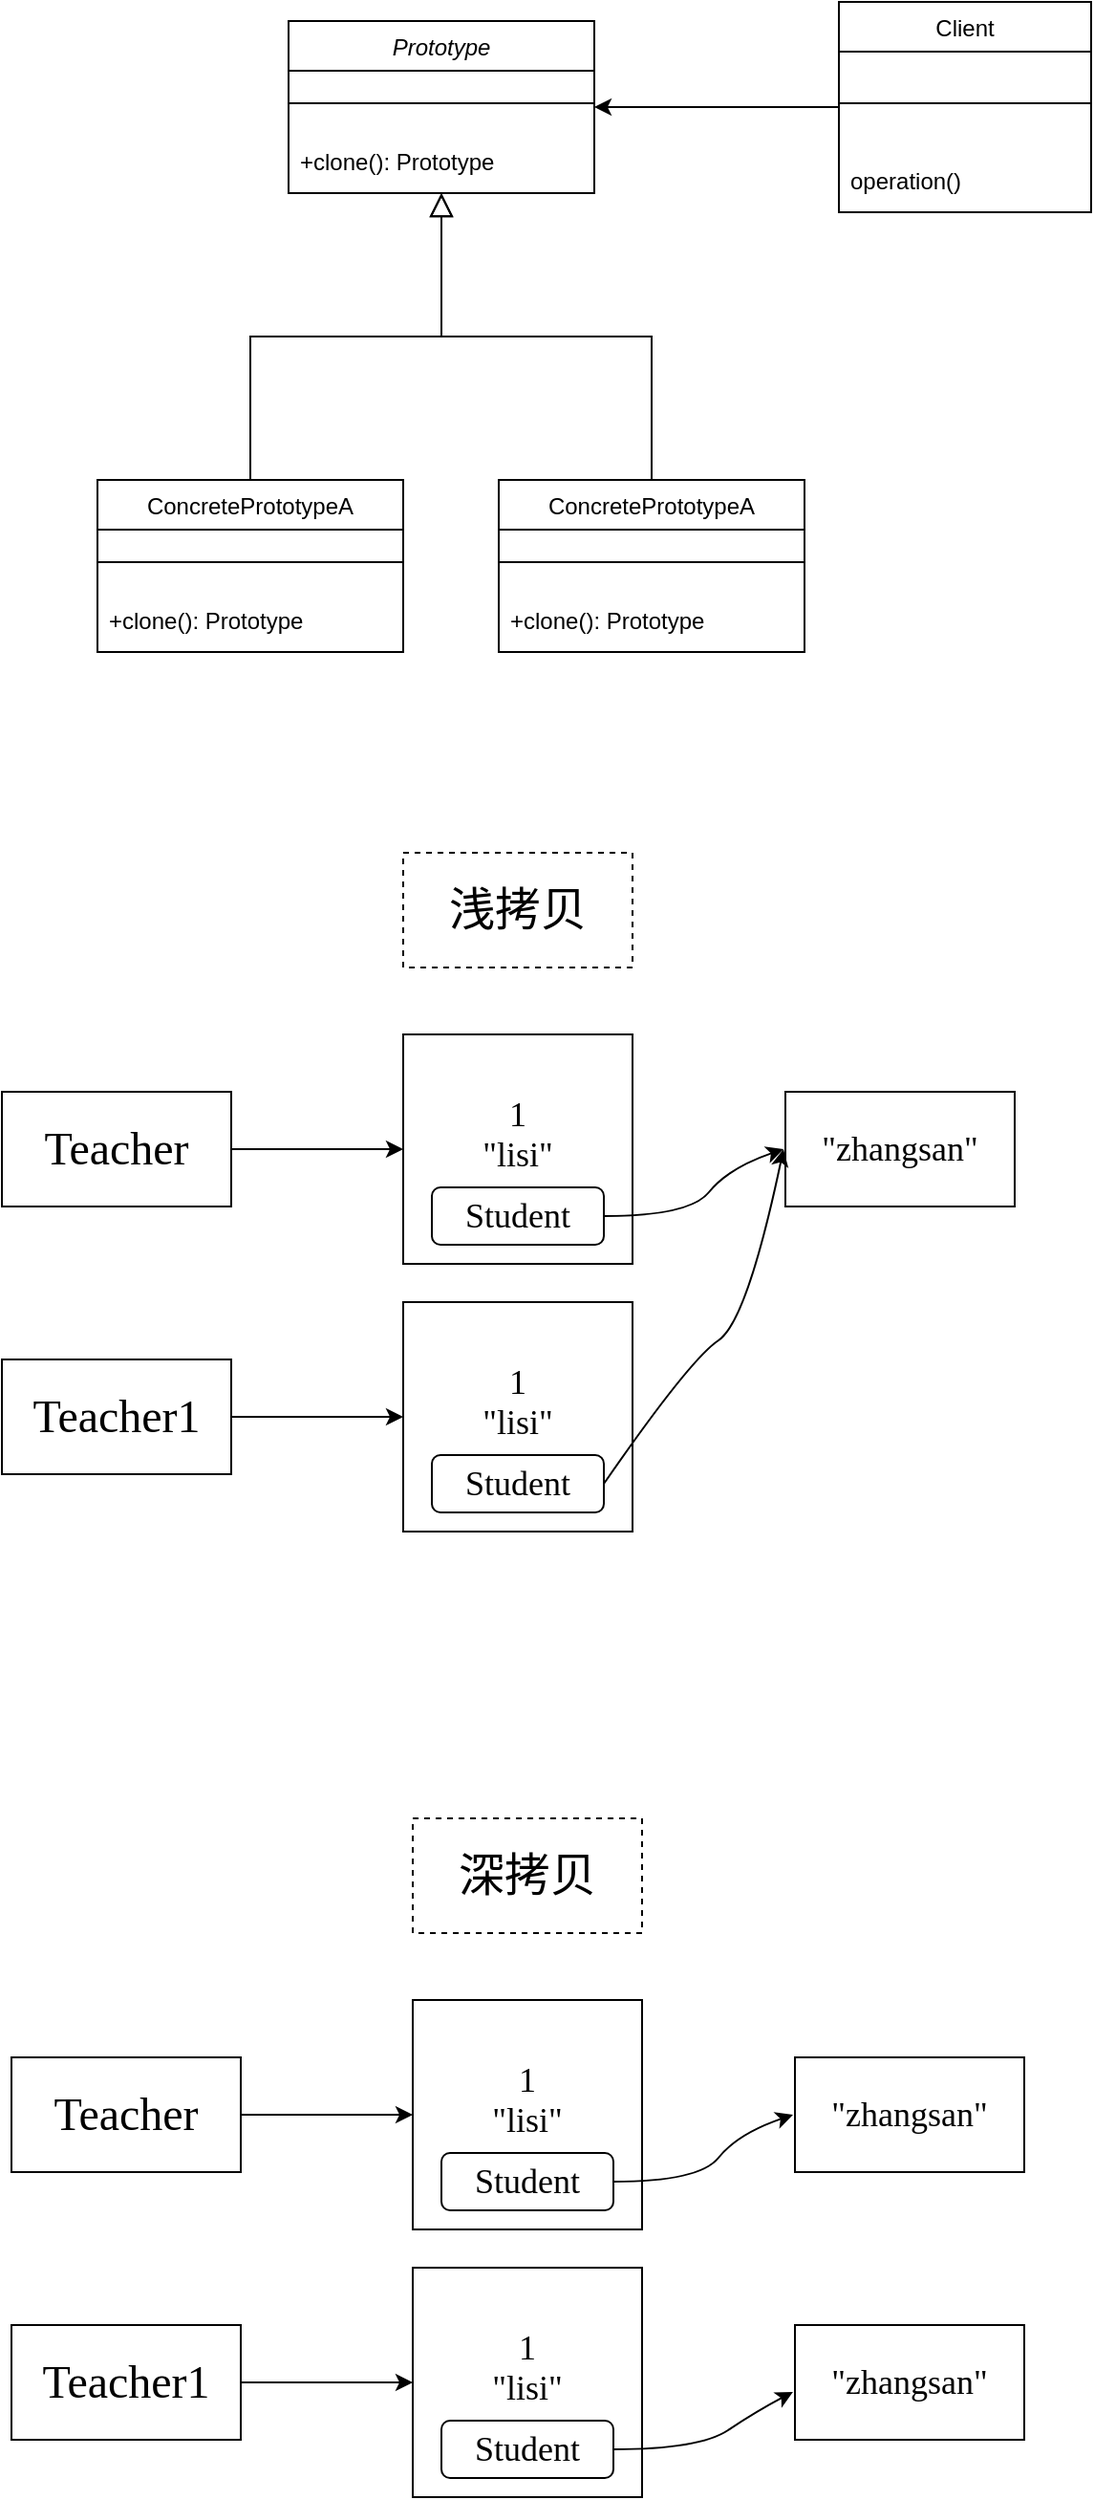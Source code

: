 <mxfile version="14.9.6" type="device"><diagram id="C5RBs43oDa-KdzZeNtuy" name="Page-1"><mxGraphModel dx="1106" dy="767" grid="1" gridSize="10" guides="1" tooltips="1" connect="1" arrows="1" fold="1" page="1" pageScale="1" pageWidth="827" pageHeight="1169" math="0" shadow="0"><root><mxCell id="WIyWlLk6GJQsqaUBKTNV-0"/><mxCell id="WIyWlLk6GJQsqaUBKTNV-1" parent="WIyWlLk6GJQsqaUBKTNV-0"/><mxCell id="zkfFHV4jXpPFQw0GAbJ--0" value="Prototype" style="swimlane;fontStyle=2;align=center;verticalAlign=top;childLayout=stackLayout;horizontal=1;startSize=26;horizontalStack=0;resizeParent=1;resizeLast=0;collapsible=1;marginBottom=0;rounded=0;shadow=0;strokeWidth=1;" parent="WIyWlLk6GJQsqaUBKTNV-1" vertex="1"><mxGeometry x="220" y="120" width="160" height="90" as="geometry"><mxRectangle x="230" y="140" width="160" height="26" as="alternateBounds"/></mxGeometry></mxCell><mxCell id="zkfFHV4jXpPFQw0GAbJ--4" value="" style="line;html=1;strokeWidth=1;align=left;verticalAlign=middle;spacingTop=-1;spacingLeft=3;spacingRight=3;rotatable=0;labelPosition=right;points=[];portConstraint=eastwest;" parent="zkfFHV4jXpPFQw0GAbJ--0" vertex="1"><mxGeometry y="26" width="160" height="34" as="geometry"/></mxCell><mxCell id="zkfFHV4jXpPFQw0GAbJ--5" value="+clone(): Prototype" style="text;align=left;verticalAlign=top;spacingLeft=4;spacingRight=4;overflow=hidden;rotatable=0;points=[[0,0.5],[1,0.5]];portConstraint=eastwest;" parent="zkfFHV4jXpPFQw0GAbJ--0" vertex="1"><mxGeometry y="60" width="160" height="26" as="geometry"/></mxCell><mxCell id="zkfFHV4jXpPFQw0GAbJ--6" value="ConcretePrototypeA" style="swimlane;fontStyle=0;align=center;verticalAlign=top;childLayout=stackLayout;horizontal=1;startSize=26;horizontalStack=0;resizeParent=1;resizeLast=0;collapsible=1;marginBottom=0;rounded=0;shadow=0;strokeWidth=1;" parent="WIyWlLk6GJQsqaUBKTNV-1" vertex="1"><mxGeometry x="120" y="360" width="160" height="90" as="geometry"><mxRectangle x="130" y="380" width="160" height="26" as="alternateBounds"/></mxGeometry></mxCell><mxCell id="zkfFHV4jXpPFQw0GAbJ--9" value="" style="line;html=1;strokeWidth=1;align=left;verticalAlign=middle;spacingTop=-1;spacingLeft=3;spacingRight=3;rotatable=0;labelPosition=right;points=[];portConstraint=eastwest;" parent="zkfFHV4jXpPFQw0GAbJ--6" vertex="1"><mxGeometry y="26" width="160" height="34" as="geometry"/></mxCell><mxCell id="ImddAHgeAPMZcZCrWuyh-0" value="+clone(): Prototype" style="text;align=left;verticalAlign=top;spacingLeft=4;spacingRight=4;overflow=hidden;rotatable=0;points=[[0,0.5],[1,0.5]];portConstraint=eastwest;" vertex="1" parent="zkfFHV4jXpPFQw0GAbJ--6"><mxGeometry y="60" width="160" height="26" as="geometry"/></mxCell><mxCell id="zkfFHV4jXpPFQw0GAbJ--12" value="" style="endArrow=block;endSize=10;endFill=0;shadow=0;strokeWidth=1;rounded=0;edgeStyle=elbowEdgeStyle;elbow=vertical;" parent="WIyWlLk6GJQsqaUBKTNV-1" source="zkfFHV4jXpPFQw0GAbJ--6" target="zkfFHV4jXpPFQw0GAbJ--0" edge="1"><mxGeometry width="160" relative="1" as="geometry"><mxPoint x="200" y="203" as="sourcePoint"/><mxPoint x="200" y="203" as="targetPoint"/></mxGeometry></mxCell><mxCell id="zkfFHV4jXpPFQw0GAbJ--16" value="" style="endArrow=block;endSize=10;endFill=0;shadow=0;strokeWidth=1;rounded=0;edgeStyle=elbowEdgeStyle;elbow=vertical;" parent="WIyWlLk6GJQsqaUBKTNV-1" target="zkfFHV4jXpPFQw0GAbJ--0" edge="1"><mxGeometry width="160" relative="1" as="geometry"><mxPoint x="410" y="360" as="sourcePoint"/><mxPoint x="310" y="271" as="targetPoint"/></mxGeometry></mxCell><mxCell id="ImddAHgeAPMZcZCrWuyh-4" style="edgeStyle=orthogonalEdgeStyle;rounded=0;orthogonalLoop=1;jettySize=auto;html=1;entryX=1;entryY=0.5;entryDx=0;entryDy=0;" edge="1" parent="WIyWlLk6GJQsqaUBKTNV-1" source="zkfFHV4jXpPFQw0GAbJ--17" target="zkfFHV4jXpPFQw0GAbJ--0"><mxGeometry relative="1" as="geometry"/></mxCell><mxCell id="zkfFHV4jXpPFQw0GAbJ--17" value="Client" style="swimlane;fontStyle=0;align=center;verticalAlign=top;childLayout=stackLayout;horizontal=1;startSize=26;horizontalStack=0;resizeParent=1;resizeLast=0;collapsible=1;marginBottom=0;rounded=0;shadow=0;strokeWidth=1;" parent="WIyWlLk6GJQsqaUBKTNV-1" vertex="1"><mxGeometry x="508" y="110" width="132" height="110" as="geometry"><mxRectangle x="550" y="140" width="160" height="26" as="alternateBounds"/></mxGeometry></mxCell><mxCell id="zkfFHV4jXpPFQw0GAbJ--23" value="" style="line;html=1;strokeWidth=1;align=left;verticalAlign=middle;spacingTop=-1;spacingLeft=3;spacingRight=3;rotatable=0;labelPosition=right;points=[];portConstraint=eastwest;" parent="zkfFHV4jXpPFQw0GAbJ--17" vertex="1"><mxGeometry y="26" width="132" height="54" as="geometry"/></mxCell><mxCell id="zkfFHV4jXpPFQw0GAbJ--24" value="operation()" style="text;align=left;verticalAlign=top;spacingLeft=4;spacingRight=4;overflow=hidden;rotatable=0;points=[[0,0.5],[1,0.5]];portConstraint=eastwest;" parent="zkfFHV4jXpPFQw0GAbJ--17" vertex="1"><mxGeometry y="80" width="132" height="30" as="geometry"/></mxCell><mxCell id="ImddAHgeAPMZcZCrWuyh-1" value="ConcretePrototypeA" style="swimlane;fontStyle=0;align=center;verticalAlign=top;childLayout=stackLayout;horizontal=1;startSize=26;horizontalStack=0;resizeParent=1;resizeLast=0;collapsible=1;marginBottom=0;rounded=0;shadow=0;strokeWidth=1;" vertex="1" parent="WIyWlLk6GJQsqaUBKTNV-1"><mxGeometry x="330" y="360" width="160" height="90" as="geometry"><mxRectangle x="130" y="380" width="160" height="26" as="alternateBounds"/></mxGeometry></mxCell><mxCell id="ImddAHgeAPMZcZCrWuyh-2" value="" style="line;html=1;strokeWidth=1;align=left;verticalAlign=middle;spacingTop=-1;spacingLeft=3;spacingRight=3;rotatable=0;labelPosition=right;points=[];portConstraint=eastwest;" vertex="1" parent="ImddAHgeAPMZcZCrWuyh-1"><mxGeometry y="26" width="160" height="34" as="geometry"/></mxCell><mxCell id="ImddAHgeAPMZcZCrWuyh-3" value="+clone(): Prototype" style="text;align=left;verticalAlign=top;spacingLeft=4;spacingRight=4;overflow=hidden;rotatable=0;points=[[0,0.5],[1,0.5]];portConstraint=eastwest;" vertex="1" parent="ImddAHgeAPMZcZCrWuyh-1"><mxGeometry y="60" width="160" height="26" as="geometry"/></mxCell><mxCell id="ImddAHgeAPMZcZCrWuyh-10" style="edgeStyle=orthogonalEdgeStyle;rounded=0;orthogonalLoop=1;jettySize=auto;html=1;exitX=1;exitY=0.5;exitDx=0;exitDy=0;entryX=0;entryY=0.5;entryDx=0;entryDy=0;" edge="1" parent="WIyWlLk6GJQsqaUBKTNV-1" source="ImddAHgeAPMZcZCrWuyh-5" target="ImddAHgeAPMZcZCrWuyh-6"><mxGeometry relative="1" as="geometry"/></mxCell><mxCell id="ImddAHgeAPMZcZCrWuyh-5" value="&lt;font style=&quot;font-size: 24px&quot; face=&quot;Times New Roman&quot;&gt;Teacher&lt;/font&gt;" style="rounded=0;whiteSpace=wrap;html=1;" vertex="1" parent="WIyWlLk6GJQsqaUBKTNV-1"><mxGeometry x="70" y="680" width="120" height="60" as="geometry"/></mxCell><mxCell id="ImddAHgeAPMZcZCrWuyh-6" value="&lt;font face=&quot;Times New Roman&quot;&gt;&lt;font style=&quot;font-size: 18px&quot;&gt;1&lt;br&gt;&quot;lisi&quot;&lt;br&gt;&lt;/font&gt;&lt;br&gt;&lt;/font&gt;" style="rounded=0;whiteSpace=wrap;html=1;" vertex="1" parent="WIyWlLk6GJQsqaUBKTNV-1"><mxGeometry x="280" y="650" width="120" height="120" as="geometry"/></mxCell><mxCell id="ImddAHgeAPMZcZCrWuyh-7" value="&lt;font face=&quot;Times New Roman&quot; style=&quot;font-size: 18px&quot;&gt;&quot;&lt;font&gt;zhangsan&lt;/font&gt;&quot;&lt;/font&gt;" style="rounded=0;whiteSpace=wrap;html=1;" vertex="1" parent="WIyWlLk6GJQsqaUBKTNV-1"><mxGeometry x="480" y="680" width="120" height="60" as="geometry"/></mxCell><mxCell id="ImddAHgeAPMZcZCrWuyh-8" value="" style="curved=1;endArrow=classic;html=1;exitX=1;exitY=0.5;exitDx=0;exitDy=0;" edge="1" parent="WIyWlLk6GJQsqaUBKTNV-1" source="ImddAHgeAPMZcZCrWuyh-9"><mxGeometry width="50" height="50" relative="1" as="geometry"><mxPoint x="669" y="760" as="sourcePoint"/><mxPoint x="479" y="710" as="targetPoint"/><Array as="points"><mxPoint x="430" y="745"/><mxPoint x="450" y="720"/></Array></mxGeometry></mxCell><mxCell id="ImddAHgeAPMZcZCrWuyh-9" value="&lt;span style=&quot;font-family: &amp;#34;times new roman&amp;#34;&quot;&gt;&lt;font style=&quot;font-size: 18px&quot;&gt;Student&lt;/font&gt;&lt;/span&gt;" style="rounded=1;whiteSpace=wrap;html=1;" vertex="1" parent="WIyWlLk6GJQsqaUBKTNV-1"><mxGeometry x="295" y="730" width="90" height="30" as="geometry"/></mxCell><mxCell id="ImddAHgeAPMZcZCrWuyh-11" style="edgeStyle=orthogonalEdgeStyle;rounded=0;orthogonalLoop=1;jettySize=auto;html=1;exitX=1;exitY=0.5;exitDx=0;exitDy=0;entryX=0;entryY=0.5;entryDx=0;entryDy=0;" edge="1" parent="WIyWlLk6GJQsqaUBKTNV-1" source="ImddAHgeAPMZcZCrWuyh-12" target="ImddAHgeAPMZcZCrWuyh-13"><mxGeometry relative="1" as="geometry"/></mxCell><mxCell id="ImddAHgeAPMZcZCrWuyh-12" value="&lt;font style=&quot;font-size: 24px&quot; face=&quot;Times New Roman&quot;&gt;Teacher1&lt;/font&gt;" style="rounded=0;whiteSpace=wrap;html=1;" vertex="1" parent="WIyWlLk6GJQsqaUBKTNV-1"><mxGeometry x="70" y="820" width="120" height="60" as="geometry"/></mxCell><mxCell id="ImddAHgeAPMZcZCrWuyh-13" value="&lt;font face=&quot;Times New Roman&quot;&gt;&lt;font style=&quot;font-size: 18px&quot;&gt;1&lt;br&gt;&quot;lisi&quot;&lt;br&gt;&lt;/font&gt;&lt;br&gt;&lt;/font&gt;" style="rounded=0;whiteSpace=wrap;html=1;" vertex="1" parent="WIyWlLk6GJQsqaUBKTNV-1"><mxGeometry x="280" y="790" width="120" height="120" as="geometry"/></mxCell><mxCell id="ImddAHgeAPMZcZCrWuyh-15" value="" style="curved=1;endArrow=classic;html=1;exitX=1;exitY=0.5;exitDx=0;exitDy=0;" edge="1" parent="WIyWlLk6GJQsqaUBKTNV-1" source="ImddAHgeAPMZcZCrWuyh-16"><mxGeometry width="50" height="50" relative="1" as="geometry"><mxPoint x="669" y="930" as="sourcePoint"/><mxPoint x="479" y="710" as="targetPoint"/><Array as="points"><mxPoint x="430" y="820"/><mxPoint x="460" y="800"/></Array></mxGeometry></mxCell><mxCell id="ImddAHgeAPMZcZCrWuyh-16" value="&lt;span style=&quot;font-family: &amp;#34;times new roman&amp;#34;&quot;&gt;&lt;font style=&quot;font-size: 18px&quot;&gt;Student&lt;/font&gt;&lt;/span&gt;" style="rounded=1;whiteSpace=wrap;html=1;" vertex="1" parent="WIyWlLk6GJQsqaUBKTNV-1"><mxGeometry x="295" y="870" width="90" height="30" as="geometry"/></mxCell><mxCell id="ImddAHgeAPMZcZCrWuyh-17" value="&lt;font style=&quot;font-size: 24px&quot;&gt;浅拷贝&lt;/font&gt;" style="rounded=0;whiteSpace=wrap;html=1;dashed=1;" vertex="1" parent="WIyWlLk6GJQsqaUBKTNV-1"><mxGeometry x="280" y="555" width="120" height="60" as="geometry"/></mxCell><mxCell id="ImddAHgeAPMZcZCrWuyh-18" style="edgeStyle=orthogonalEdgeStyle;rounded=0;orthogonalLoop=1;jettySize=auto;html=1;exitX=1;exitY=0.5;exitDx=0;exitDy=0;entryX=0;entryY=0.5;entryDx=0;entryDy=0;" edge="1" parent="WIyWlLk6GJQsqaUBKTNV-1" source="ImddAHgeAPMZcZCrWuyh-19" target="ImddAHgeAPMZcZCrWuyh-20"><mxGeometry relative="1" as="geometry"/></mxCell><mxCell id="ImddAHgeAPMZcZCrWuyh-19" value="&lt;font style=&quot;font-size: 24px&quot; face=&quot;Times New Roman&quot;&gt;Teacher&lt;/font&gt;" style="rounded=0;whiteSpace=wrap;html=1;" vertex="1" parent="WIyWlLk6GJQsqaUBKTNV-1"><mxGeometry x="75" y="1185" width="120" height="60" as="geometry"/></mxCell><mxCell id="ImddAHgeAPMZcZCrWuyh-20" value="&lt;font face=&quot;Times New Roman&quot;&gt;&lt;font style=&quot;font-size: 18px&quot;&gt;1&lt;br&gt;&quot;lisi&quot;&lt;br&gt;&lt;/font&gt;&lt;br&gt;&lt;/font&gt;" style="rounded=0;whiteSpace=wrap;html=1;" vertex="1" parent="WIyWlLk6GJQsqaUBKTNV-1"><mxGeometry x="285" y="1155" width="120" height="120" as="geometry"/></mxCell><mxCell id="ImddAHgeAPMZcZCrWuyh-21" value="&lt;font face=&quot;Times New Roman&quot; style=&quot;font-size: 18px&quot;&gt;&quot;&lt;font&gt;zhangsan&lt;/font&gt;&quot;&lt;/font&gt;" style="rounded=0;whiteSpace=wrap;html=1;" vertex="1" parent="WIyWlLk6GJQsqaUBKTNV-1"><mxGeometry x="485" y="1185" width="120" height="60" as="geometry"/></mxCell><mxCell id="ImddAHgeAPMZcZCrWuyh-22" value="" style="curved=1;endArrow=classic;html=1;exitX=1;exitY=0.5;exitDx=0;exitDy=0;" edge="1" parent="WIyWlLk6GJQsqaUBKTNV-1" source="ImddAHgeAPMZcZCrWuyh-23"><mxGeometry width="50" height="50" relative="1" as="geometry"><mxPoint x="674" y="1265" as="sourcePoint"/><mxPoint x="484" y="1215" as="targetPoint"/><Array as="points"><mxPoint x="435" y="1250"/><mxPoint x="455" y="1225"/></Array></mxGeometry></mxCell><mxCell id="ImddAHgeAPMZcZCrWuyh-23" value="&lt;span style=&quot;font-family: &amp;#34;times new roman&amp;#34;&quot;&gt;&lt;font style=&quot;font-size: 18px&quot;&gt;Student&lt;/font&gt;&lt;/span&gt;" style="rounded=1;whiteSpace=wrap;html=1;" vertex="1" parent="WIyWlLk6GJQsqaUBKTNV-1"><mxGeometry x="300" y="1235" width="90" height="30" as="geometry"/></mxCell><mxCell id="ImddAHgeAPMZcZCrWuyh-24" style="edgeStyle=orthogonalEdgeStyle;rounded=0;orthogonalLoop=1;jettySize=auto;html=1;exitX=1;exitY=0.5;exitDx=0;exitDy=0;entryX=0;entryY=0.5;entryDx=0;entryDy=0;" edge="1" parent="WIyWlLk6GJQsqaUBKTNV-1" source="ImddAHgeAPMZcZCrWuyh-25" target="ImddAHgeAPMZcZCrWuyh-26"><mxGeometry relative="1" as="geometry"/></mxCell><mxCell id="ImddAHgeAPMZcZCrWuyh-25" value="&lt;font style=&quot;font-size: 24px&quot; face=&quot;Times New Roman&quot;&gt;Teacher1&lt;/font&gt;" style="rounded=0;whiteSpace=wrap;html=1;" vertex="1" parent="WIyWlLk6GJQsqaUBKTNV-1"><mxGeometry x="75" y="1325" width="120" height="60" as="geometry"/></mxCell><mxCell id="ImddAHgeAPMZcZCrWuyh-26" value="&lt;font face=&quot;Times New Roman&quot;&gt;&lt;font style=&quot;font-size: 18px&quot;&gt;1&lt;br&gt;&quot;lisi&quot;&lt;br&gt;&lt;/font&gt;&lt;br&gt;&lt;/font&gt;" style="rounded=0;whiteSpace=wrap;html=1;" vertex="1" parent="WIyWlLk6GJQsqaUBKTNV-1"><mxGeometry x="285" y="1295" width="120" height="120" as="geometry"/></mxCell><mxCell id="ImddAHgeAPMZcZCrWuyh-27" value="" style="curved=1;endArrow=classic;html=1;exitX=1;exitY=0.5;exitDx=0;exitDy=0;" edge="1" parent="WIyWlLk6GJQsqaUBKTNV-1" source="ImddAHgeAPMZcZCrWuyh-28"><mxGeometry width="50" height="50" relative="1" as="geometry"><mxPoint x="674" y="1435" as="sourcePoint"/><mxPoint x="484" y="1360" as="targetPoint"/><Array as="points"><mxPoint x="435" y="1390"/><mxPoint x="465" y="1370"/></Array></mxGeometry></mxCell><mxCell id="ImddAHgeAPMZcZCrWuyh-28" value="&lt;span style=&quot;font-family: &amp;#34;times new roman&amp;#34;&quot;&gt;&lt;font style=&quot;font-size: 18px&quot;&gt;Student&lt;/font&gt;&lt;/span&gt;" style="rounded=1;whiteSpace=wrap;html=1;" vertex="1" parent="WIyWlLk6GJQsqaUBKTNV-1"><mxGeometry x="300" y="1375" width="90" height="30" as="geometry"/></mxCell><mxCell id="ImddAHgeAPMZcZCrWuyh-29" value="&lt;font style=&quot;font-size: 24px&quot;&gt;深拷贝&lt;/font&gt;" style="rounded=0;whiteSpace=wrap;html=1;dashed=1;" vertex="1" parent="WIyWlLk6GJQsqaUBKTNV-1"><mxGeometry x="285" y="1060" width="120" height="60" as="geometry"/></mxCell><mxCell id="ImddAHgeAPMZcZCrWuyh-30" value="&lt;font face=&quot;Times New Roman&quot; style=&quot;font-size: 18px&quot;&gt;&quot;&lt;font&gt;zhangsan&lt;/font&gt;&quot;&lt;/font&gt;" style="rounded=0;whiteSpace=wrap;html=1;" vertex="1" parent="WIyWlLk6GJQsqaUBKTNV-1"><mxGeometry x="485" y="1325" width="120" height="60" as="geometry"/></mxCell></root></mxGraphModel></diagram></mxfile>